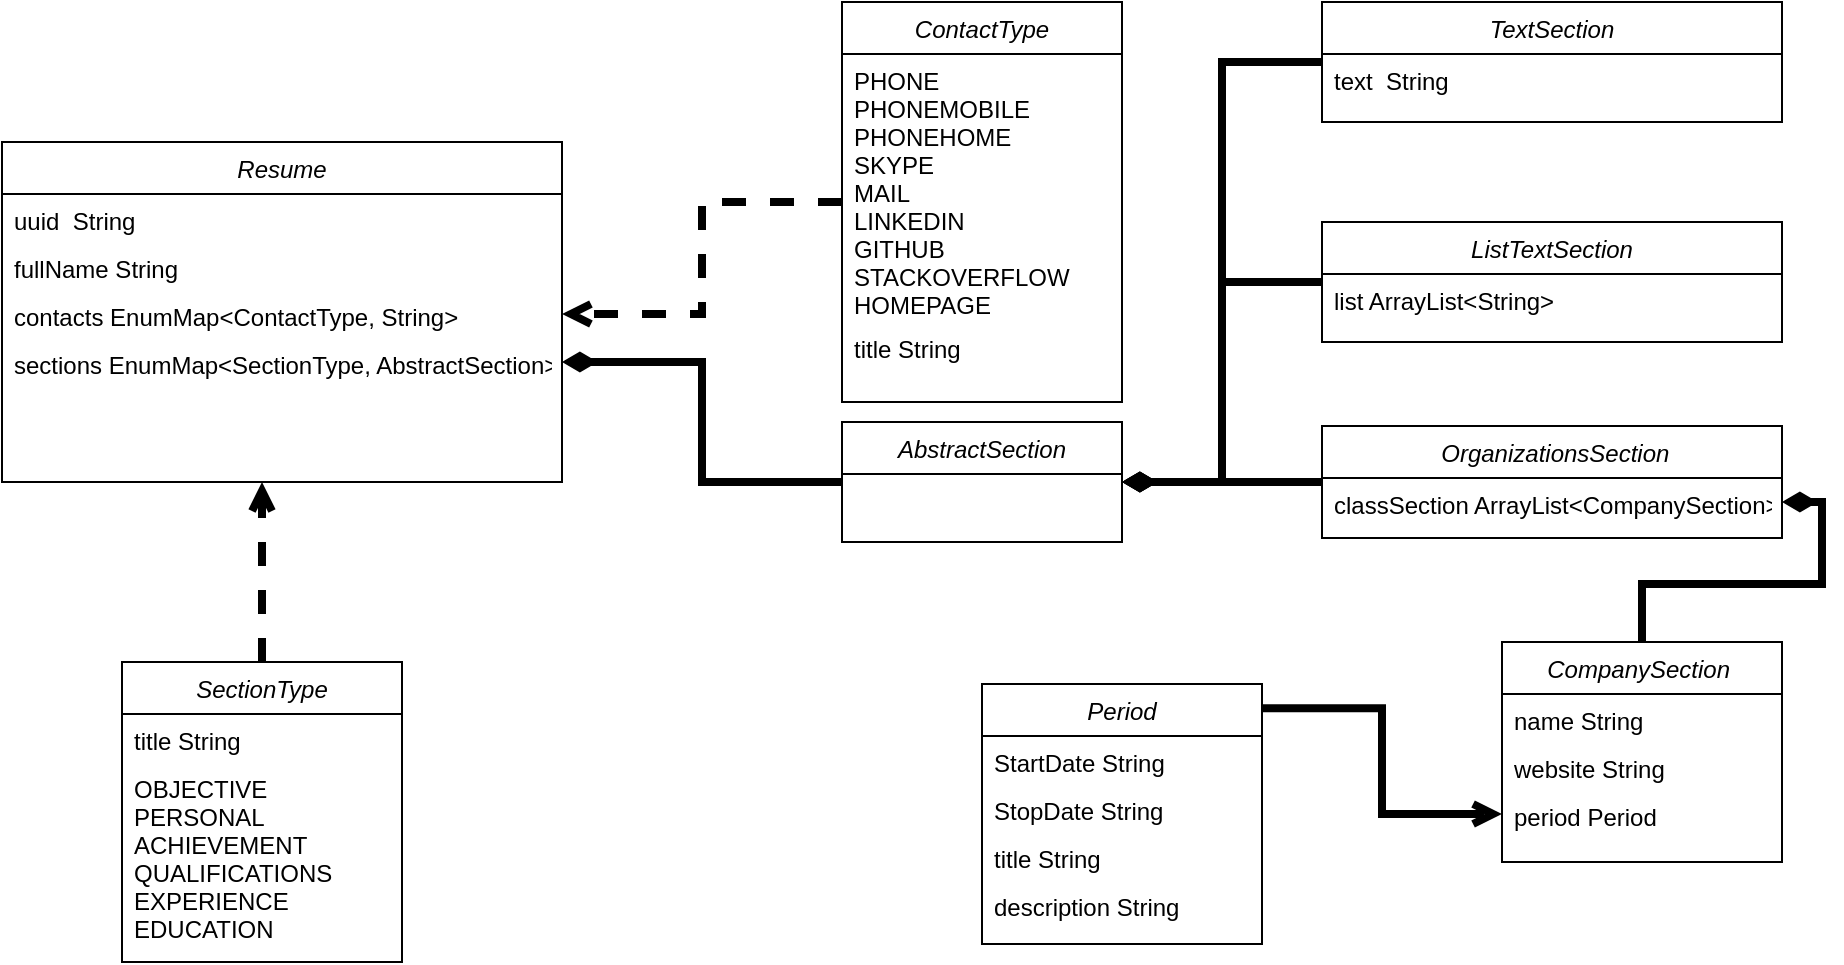<mxfile version="20.7.4" type="github">
  <diagram id="C5RBs43oDa-KdzZeNtuy" name="Page-1">
    <mxGraphModel dx="1085" dy="696" grid="1" gridSize="10" guides="1" tooltips="1" connect="1" arrows="1" fold="1" page="1" pageScale="1" pageWidth="1169" pageHeight="827" math="0" shadow="0">
      <root>
        <mxCell id="WIyWlLk6GJQsqaUBKTNV-0" />
        <mxCell id="WIyWlLk6GJQsqaUBKTNV-1" parent="WIyWlLk6GJQsqaUBKTNV-0" />
        <mxCell id="zkfFHV4jXpPFQw0GAbJ--0" value="Resume" style="swimlane;fontStyle=2;align=center;verticalAlign=top;childLayout=stackLayout;horizontal=1;startSize=26;horizontalStack=0;resizeParent=1;resizeLast=0;collapsible=1;marginBottom=0;rounded=0;shadow=0;strokeWidth=1;" parent="WIyWlLk6GJQsqaUBKTNV-1" vertex="1">
          <mxGeometry x="220" y="140" width="280" height="170" as="geometry">
            <mxRectangle x="230" y="140" width="160" height="26" as="alternateBounds" />
          </mxGeometry>
        </mxCell>
        <mxCell id="zkfFHV4jXpPFQw0GAbJ--1" value="uuid  String" style="text;align=left;verticalAlign=top;spacingLeft=4;spacingRight=4;overflow=hidden;rotatable=0;points=[[0,0.5],[1,0.5]];portConstraint=eastwest;" parent="zkfFHV4jXpPFQw0GAbJ--0" vertex="1">
          <mxGeometry y="26" width="280" height="24" as="geometry" />
        </mxCell>
        <mxCell id="_-20_iS_-SSgSIc9apqz-20" value="fullName String" style="text;align=left;verticalAlign=top;spacingLeft=4;spacingRight=4;overflow=hidden;rotatable=0;points=[[0,0.5],[1,0.5]];portConstraint=eastwest;" parent="zkfFHV4jXpPFQw0GAbJ--0" vertex="1">
          <mxGeometry y="50" width="280" height="24" as="geometry" />
        </mxCell>
        <mxCell id="_-20_iS_-SSgSIc9apqz-22" value="contacts EnumMap&lt;ContactType, String&gt;" style="text;align=left;verticalAlign=top;spacingLeft=4;spacingRight=4;overflow=hidden;rotatable=0;points=[[0,0.5],[1,0.5]];portConstraint=eastwest;" parent="zkfFHV4jXpPFQw0GAbJ--0" vertex="1">
          <mxGeometry y="74" width="280" height="24" as="geometry" />
        </mxCell>
        <mxCell id="_-20_iS_-SSgSIc9apqz-21" value="sections EnumMap&lt;SectionType, AbstractSection&gt;" style="text;align=left;verticalAlign=top;spacingLeft=4;spacingRight=4;overflow=hidden;rotatable=0;points=[[0,0.5],[1,0.5]];portConstraint=eastwest;" parent="zkfFHV4jXpPFQw0GAbJ--0" vertex="1">
          <mxGeometry y="98" width="280" height="24" as="geometry" />
        </mxCell>
        <mxCell id="ns2bmHI0bYIEnS-XdNnK-6" style="edgeStyle=orthogonalEdgeStyle;rounded=0;orthogonalLoop=1;jettySize=auto;html=1;strokeWidth=4;endArrow=open;endFill=0;dashed=1;" parent="WIyWlLk6GJQsqaUBKTNV-1" source="_-20_iS_-SSgSIc9apqz-23" edge="1">
          <mxGeometry relative="1" as="geometry">
            <mxPoint x="350" y="310" as="targetPoint" />
          </mxGeometry>
        </mxCell>
        <mxCell id="_-20_iS_-SSgSIc9apqz-23" value="SectionType" style="swimlane;fontStyle=2;align=center;verticalAlign=top;childLayout=stackLayout;horizontal=1;startSize=26;horizontalStack=0;resizeParent=1;resizeLast=0;collapsible=1;marginBottom=0;rounded=0;shadow=0;strokeWidth=1;" parent="WIyWlLk6GJQsqaUBKTNV-1" vertex="1">
          <mxGeometry x="280" y="400" width="140" height="150" as="geometry">
            <mxRectangle x="230" y="140" width="160" height="26" as="alternateBounds" />
          </mxGeometry>
        </mxCell>
        <mxCell id="_-20_iS_-SSgSIc9apqz-25" value="title String" style="text;align=left;verticalAlign=top;spacingLeft=4;spacingRight=4;overflow=hidden;rotatable=0;points=[[0,0.5],[1,0.5]];portConstraint=eastwest;" parent="_-20_iS_-SSgSIc9apqz-23" vertex="1">
          <mxGeometry y="26" width="140" height="24" as="geometry" />
        </mxCell>
        <mxCell id="_-20_iS_-SSgSIc9apqz-27" value="OBJECTIVE&#xa;PERSONAL&#xa;ACHIEVEMENT&#xa;QUALIFICATIONS&#xa;EXPERIENCE&#xa;EDUCATION" style="text;align=left;verticalAlign=top;spacingLeft=4;spacingRight=4;overflow=hidden;rotatable=0;points=[[0,0.5],[1,0.5]];portConstraint=eastwest;" parent="_-20_iS_-SSgSIc9apqz-23" vertex="1">
          <mxGeometry y="50" width="140" height="90" as="geometry" />
        </mxCell>
        <mxCell id="_-20_iS_-SSgSIc9apqz-35" value="" style="edgeStyle=orthogonalEdgeStyle;rounded=0;orthogonalLoop=1;jettySize=auto;html=1;entryX=1;entryY=0.5;entryDx=0;entryDy=0;endArrow=open;endFill=0;strokeWidth=4;dashed=1;" parent="WIyWlLk6GJQsqaUBKTNV-1" source="_-20_iS_-SSgSIc9apqz-29" target="_-20_iS_-SSgSIc9apqz-22" edge="1">
          <mxGeometry relative="1" as="geometry">
            <mxPoint x="530" y="170" as="targetPoint" />
          </mxGeometry>
        </mxCell>
        <mxCell id="_-20_iS_-SSgSIc9apqz-29" value="ContactType" style="swimlane;fontStyle=2;align=center;verticalAlign=top;childLayout=stackLayout;horizontal=1;startSize=26;horizontalStack=0;resizeParent=1;resizeLast=0;collapsible=1;marginBottom=0;rounded=0;shadow=0;strokeWidth=1;" parent="WIyWlLk6GJQsqaUBKTNV-1" vertex="1">
          <mxGeometry x="640" y="70" width="140" height="200" as="geometry">
            <mxRectangle x="400" y="10" width="160" height="26" as="alternateBounds" />
          </mxGeometry>
        </mxCell>
        <mxCell id="_-20_iS_-SSgSIc9apqz-30" value="PHONE&#xa;PHONEMOBILE&#xa;PHONEHOME&#xa;SKYPE&#xa;MAIL&#xa;LINKEDIN&#xa;GITHUB&#xa;STACKOVERFLOW&#xa;HOMEPAGE" style="text;align=left;verticalAlign=top;spacingLeft=4;spacingRight=4;overflow=hidden;rotatable=0;points=[[0,0.5],[1,0.5]];portConstraint=eastwest;" parent="_-20_iS_-SSgSIc9apqz-29" vertex="1">
          <mxGeometry y="26" width="140" height="134" as="geometry" />
        </mxCell>
        <mxCell id="_-20_iS_-SSgSIc9apqz-31" value="title String" style="text;align=left;verticalAlign=top;spacingLeft=4;spacingRight=4;overflow=hidden;rotatable=0;points=[[0,0.5],[1,0.5]];portConstraint=eastwest;" parent="_-20_iS_-SSgSIc9apqz-29" vertex="1">
          <mxGeometry y="160" width="140" height="24" as="geometry" />
        </mxCell>
        <mxCell id="ns2bmHI0bYIEnS-XdNnK-21" style="edgeStyle=orthogonalEdgeStyle;rounded=0;orthogonalLoop=1;jettySize=auto;html=1;strokeWidth=4;endArrow=diamondThin;endFill=1;" parent="WIyWlLk6GJQsqaUBKTNV-1" source="_-20_iS_-SSgSIc9apqz-50" target="ns2bmHI0bYIEnS-XdNnK-1" edge="1">
          <mxGeometry relative="1" as="geometry">
            <Array as="points">
              <mxPoint x="830" y="100" />
              <mxPoint x="830" y="310" />
            </Array>
          </mxGeometry>
        </mxCell>
        <mxCell id="_-20_iS_-SSgSIc9apqz-50" value="TextSection" style="swimlane;fontStyle=2;align=center;verticalAlign=top;childLayout=stackLayout;horizontal=1;startSize=26;horizontalStack=0;resizeParent=1;resizeLast=0;collapsible=1;marginBottom=0;rounded=0;shadow=0;strokeWidth=1;" parent="WIyWlLk6GJQsqaUBKTNV-1" vertex="1">
          <mxGeometry x="880" y="70" width="230" height="60" as="geometry">
            <mxRectangle x="230" y="140" width="160" height="26" as="alternateBounds" />
          </mxGeometry>
        </mxCell>
        <mxCell id="_-20_iS_-SSgSIc9apqz-51" value="text  String" style="text;align=left;verticalAlign=top;spacingLeft=4;spacingRight=4;overflow=hidden;rotatable=0;points=[[0,0.5],[1,0.5]];portConstraint=eastwest;" parent="_-20_iS_-SSgSIc9apqz-50" vertex="1">
          <mxGeometry y="26" width="230" height="24" as="geometry" />
        </mxCell>
        <mxCell id="ns2bmHI0bYIEnS-XdNnK-15" style="edgeStyle=orthogonalEdgeStyle;rounded=0;orthogonalLoop=1;jettySize=auto;html=1;entryX=1;entryY=0.5;entryDx=0;entryDy=0;strokeWidth=4;endArrow=diamondThin;endFill=1;" parent="WIyWlLk6GJQsqaUBKTNV-1" source="_-20_iS_-SSgSIc9apqz-55" target="ns2bmHI0bYIEnS-XdNnK-14" edge="1">
          <mxGeometry relative="1" as="geometry" />
        </mxCell>
        <mxCell id="_-20_iS_-SSgSIc9apqz-55" value="CompanySection " style="swimlane;fontStyle=2;align=center;verticalAlign=top;childLayout=stackLayout;horizontal=1;startSize=26;horizontalStack=0;resizeParent=1;resizeLast=0;collapsible=1;marginBottom=0;rounded=0;shadow=0;strokeWidth=1;" parent="WIyWlLk6GJQsqaUBKTNV-1" vertex="1">
          <mxGeometry x="970" y="390" width="140" height="110" as="geometry">
            <mxRectangle x="230" y="140" width="160" height="26" as="alternateBounds" />
          </mxGeometry>
        </mxCell>
        <mxCell id="_-20_iS_-SSgSIc9apqz-56" value="name String" style="text;align=left;verticalAlign=top;spacingLeft=4;spacingRight=4;overflow=hidden;rotatable=0;points=[[0,0.5],[1,0.5]];portConstraint=eastwest;" parent="_-20_iS_-SSgSIc9apqz-55" vertex="1">
          <mxGeometry y="26" width="140" height="24" as="geometry" />
        </mxCell>
        <mxCell id="_-20_iS_-SSgSIc9apqz-60" value="website String" style="text;align=left;verticalAlign=top;spacingLeft=4;spacingRight=4;overflow=hidden;rotatable=0;points=[[0,0.5],[1,0.5]];portConstraint=eastwest;" parent="_-20_iS_-SSgSIc9apqz-55" vertex="1">
          <mxGeometry y="50" width="140" height="24" as="geometry" />
        </mxCell>
        <mxCell id="_-20_iS_-SSgSIc9apqz-68" value="period Period" style="text;align=left;verticalAlign=top;spacingLeft=4;spacingRight=4;overflow=hidden;rotatable=0;points=[[0,0.5],[1,0.5]];portConstraint=eastwest;" parent="_-20_iS_-SSgSIc9apqz-55" vertex="1">
          <mxGeometry y="74" width="140" height="24" as="geometry" />
        </mxCell>
        <mxCell id="ns2bmHI0bYIEnS-XdNnK-4" style="edgeStyle=orthogonalEdgeStyle;rounded=0;orthogonalLoop=1;jettySize=auto;html=1;entryX=1;entryY=0.5;entryDx=0;entryDy=0;exitX=0;exitY=0.5;exitDx=0;exitDy=0;endArrow=diamondThin;endFill=1;strokeWidth=4;" parent="WIyWlLk6GJQsqaUBKTNV-1" source="ns2bmHI0bYIEnS-XdNnK-1" target="_-20_iS_-SSgSIc9apqz-21" edge="1">
          <mxGeometry relative="1" as="geometry" />
        </mxCell>
        <mxCell id="ns2bmHI0bYIEnS-XdNnK-1" value="AbstractSection" style="swimlane;fontStyle=2;align=center;verticalAlign=top;childLayout=stackLayout;horizontal=1;startSize=26;horizontalStack=0;resizeParent=1;resizeLast=0;collapsible=1;marginBottom=0;rounded=0;shadow=0;strokeWidth=1;" parent="WIyWlLk6GJQsqaUBKTNV-1" vertex="1">
          <mxGeometry x="640" y="280" width="140" height="60" as="geometry">
            <mxRectangle x="230" y="140" width="160" height="26" as="alternateBounds" />
          </mxGeometry>
        </mxCell>
        <mxCell id="ns2bmHI0bYIEnS-XdNnK-23" style="edgeStyle=orthogonalEdgeStyle;rounded=0;orthogonalLoop=1;jettySize=auto;html=1;strokeWidth=4;endArrow=diamondThin;endFill=1;" parent="WIyWlLk6GJQsqaUBKTNV-1" source="ns2bmHI0bYIEnS-XdNnK-7" target="ns2bmHI0bYIEnS-XdNnK-1" edge="1">
          <mxGeometry relative="1" as="geometry">
            <Array as="points">
              <mxPoint x="830" y="210" />
              <mxPoint x="830" y="310" />
            </Array>
          </mxGeometry>
        </mxCell>
        <mxCell id="ns2bmHI0bYIEnS-XdNnK-7" value="ListTextSection" style="swimlane;fontStyle=2;align=center;verticalAlign=top;childLayout=stackLayout;horizontal=1;startSize=26;horizontalStack=0;resizeParent=1;resizeLast=0;collapsible=1;marginBottom=0;rounded=0;shadow=0;strokeWidth=1;" parent="WIyWlLk6GJQsqaUBKTNV-1" vertex="1">
          <mxGeometry x="880" y="180" width="230" height="60" as="geometry">
            <mxRectangle x="230" y="140" width="160" height="26" as="alternateBounds" />
          </mxGeometry>
        </mxCell>
        <mxCell id="ns2bmHI0bYIEnS-XdNnK-9" value="list ArrayList&lt;String&gt;&#xa;" style="text;align=left;verticalAlign=top;spacingLeft=4;spacingRight=4;overflow=hidden;rotatable=0;points=[[0,0.5],[1,0.5]];portConstraint=eastwest;" parent="ns2bmHI0bYIEnS-XdNnK-7" vertex="1">
          <mxGeometry y="26" width="230" height="20" as="geometry" />
        </mxCell>
        <mxCell id="ns2bmHI0bYIEnS-XdNnK-22" style="edgeStyle=orthogonalEdgeStyle;rounded=0;orthogonalLoop=1;jettySize=auto;html=1;entryX=1;entryY=0.5;entryDx=0;entryDy=0;strokeWidth=4;endArrow=diamondThin;endFill=1;" parent="WIyWlLk6GJQsqaUBKTNV-1" source="ns2bmHI0bYIEnS-XdNnK-11" target="ns2bmHI0bYIEnS-XdNnK-1" edge="1">
          <mxGeometry relative="1" as="geometry" />
        </mxCell>
        <mxCell id="ns2bmHI0bYIEnS-XdNnK-11" value=" OrganizationsSection" style="swimlane;fontStyle=2;align=center;verticalAlign=top;childLayout=stackLayout;horizontal=1;startSize=26;horizontalStack=0;resizeParent=1;resizeLast=0;collapsible=1;marginBottom=0;rounded=0;shadow=0;strokeWidth=1;" parent="WIyWlLk6GJQsqaUBKTNV-1" vertex="1">
          <mxGeometry x="880" y="282" width="230" height="56" as="geometry">
            <mxRectangle x="230" y="140" width="160" height="26" as="alternateBounds" />
          </mxGeometry>
        </mxCell>
        <mxCell id="ns2bmHI0bYIEnS-XdNnK-14" value="classSection ArrayList&lt;CompanySection&gt;" style="text;align=left;verticalAlign=top;spacingLeft=4;spacingRight=4;overflow=hidden;rotatable=0;points=[[0,0.5],[1,0.5]];portConstraint=eastwest;" parent="ns2bmHI0bYIEnS-XdNnK-11" vertex="1">
          <mxGeometry y="26" width="230" height="24" as="geometry" />
        </mxCell>
        <mxCell id="YfniyEUPiCnq5dfCtj1g-10" style="edgeStyle=orthogonalEdgeStyle;rounded=0;orthogonalLoop=1;jettySize=auto;html=1;strokeWidth=4;endArrow=open;endFill=0;exitX=1.003;exitY=0.093;exitDx=0;exitDy=0;exitPerimeter=0;" edge="1" parent="WIyWlLk6GJQsqaUBKTNV-1" source="YfniyEUPiCnq5dfCtj1g-0" target="_-20_iS_-SSgSIc9apqz-68">
          <mxGeometry relative="1" as="geometry" />
        </mxCell>
        <mxCell id="YfniyEUPiCnq5dfCtj1g-0" value="Period" style="swimlane;fontStyle=2;align=center;verticalAlign=top;childLayout=stackLayout;horizontal=1;startSize=26;horizontalStack=0;resizeParent=1;resizeLast=0;collapsible=1;marginBottom=0;rounded=0;shadow=0;strokeWidth=1;" vertex="1" parent="WIyWlLk6GJQsqaUBKTNV-1">
          <mxGeometry x="710" y="411" width="140" height="130" as="geometry">
            <mxRectangle x="230" y="140" width="160" height="26" as="alternateBounds" />
          </mxGeometry>
        </mxCell>
        <mxCell id="YfniyEUPiCnq5dfCtj1g-3" value="StartDate String" style="text;align=left;verticalAlign=top;spacingLeft=4;spacingRight=4;overflow=hidden;rotatable=0;points=[[0,0.5],[1,0.5]];portConstraint=eastwest;" vertex="1" parent="YfniyEUPiCnq5dfCtj1g-0">
          <mxGeometry y="26" width="140" height="24" as="geometry" />
        </mxCell>
        <mxCell id="YfniyEUPiCnq5dfCtj1g-4" value="StopDate String" style="text;align=left;verticalAlign=top;spacingLeft=4;spacingRight=4;overflow=hidden;rotatable=0;points=[[0,0.5],[1,0.5]];portConstraint=eastwest;" vertex="1" parent="YfniyEUPiCnq5dfCtj1g-0">
          <mxGeometry y="50" width="140" height="24" as="geometry" />
        </mxCell>
        <mxCell id="YfniyEUPiCnq5dfCtj1g-5" value="title String" style="text;align=left;verticalAlign=top;spacingLeft=4;spacingRight=4;overflow=hidden;rotatable=0;points=[[0,0.5],[1,0.5]];portConstraint=eastwest;" vertex="1" parent="YfniyEUPiCnq5dfCtj1g-0">
          <mxGeometry y="74" width="140" height="24" as="geometry" />
        </mxCell>
        <mxCell id="YfniyEUPiCnq5dfCtj1g-6" value="description String" style="text;align=left;verticalAlign=top;spacingLeft=4;spacingRight=4;overflow=hidden;rotatable=0;points=[[0,0.5],[1,0.5]];portConstraint=eastwest;" vertex="1" parent="YfniyEUPiCnq5dfCtj1g-0">
          <mxGeometry y="98" width="140" height="24" as="geometry" />
        </mxCell>
      </root>
    </mxGraphModel>
  </diagram>
</mxfile>
